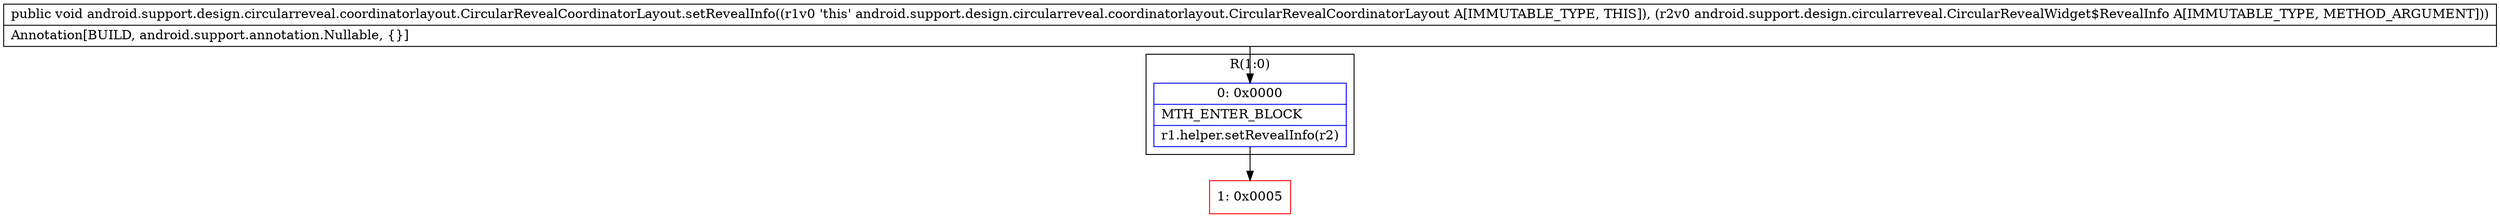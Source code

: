 digraph "CFG forandroid.support.design.circularreveal.coordinatorlayout.CircularRevealCoordinatorLayout.setRevealInfo(Landroid\/support\/design\/circularreveal\/CircularRevealWidget$RevealInfo;)V" {
subgraph cluster_Region_1637967329 {
label = "R(1:0)";
node [shape=record,color=blue];
Node_0 [shape=record,label="{0\:\ 0x0000|MTH_ENTER_BLOCK\l|r1.helper.setRevealInfo(r2)\l}"];
}
Node_1 [shape=record,color=red,label="{1\:\ 0x0005}"];
MethodNode[shape=record,label="{public void android.support.design.circularreveal.coordinatorlayout.CircularRevealCoordinatorLayout.setRevealInfo((r1v0 'this' android.support.design.circularreveal.coordinatorlayout.CircularRevealCoordinatorLayout A[IMMUTABLE_TYPE, THIS]), (r2v0 android.support.design.circularreveal.CircularRevealWidget$RevealInfo A[IMMUTABLE_TYPE, METHOD_ARGUMENT]))  | Annotation[BUILD, android.support.annotation.Nullable, \{\}]\l}"];
MethodNode -> Node_0;
Node_0 -> Node_1;
}

